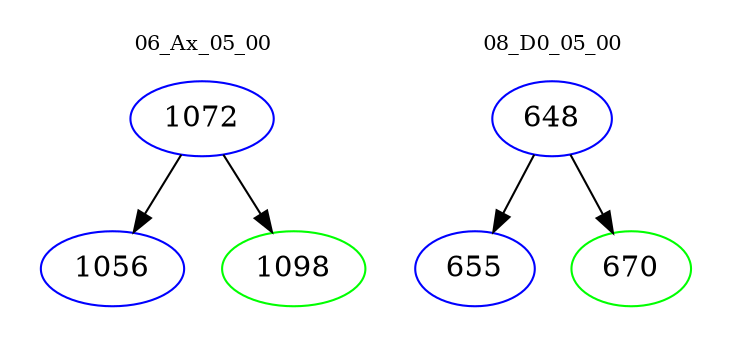 digraph{
subgraph cluster_0 {
color = white
label = "06_Ax_05_00";
fontsize=10;
T0_1072 [label="1072", color="blue"]
T0_1072 -> T0_1056 [color="black"]
T0_1056 [label="1056", color="blue"]
T0_1072 -> T0_1098 [color="black"]
T0_1098 [label="1098", color="green"]
}
subgraph cluster_1 {
color = white
label = "08_D0_05_00";
fontsize=10;
T1_648 [label="648", color="blue"]
T1_648 -> T1_655 [color="black"]
T1_655 [label="655", color="blue"]
T1_648 -> T1_670 [color="black"]
T1_670 [label="670", color="green"]
}
}
